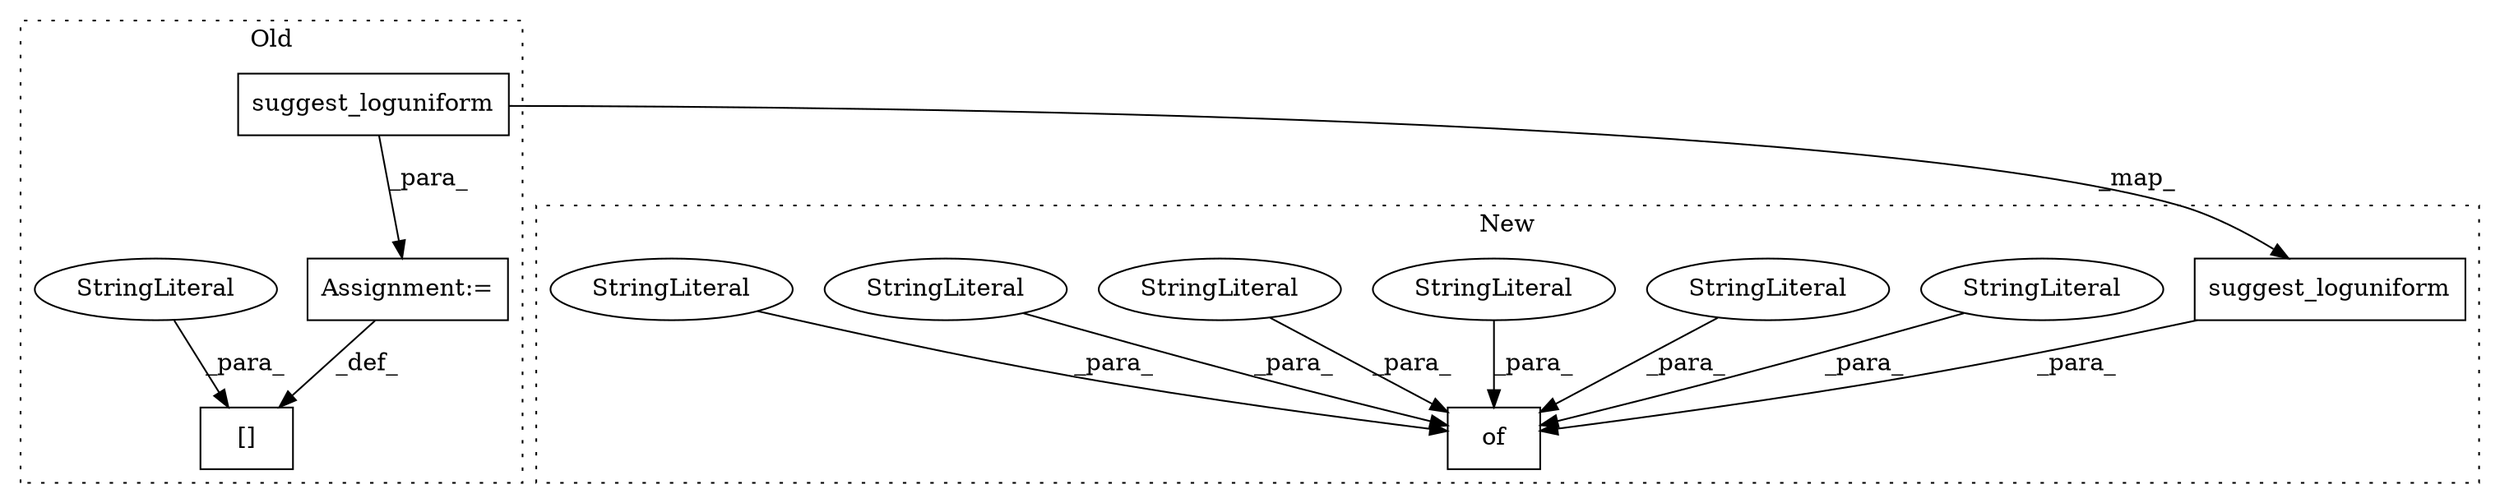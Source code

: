 digraph G {
subgraph cluster0 {
1 [label="suggest_loguniform" a="32" s="1216,1254" l="19,1" shape="box"];
3 [label="[]" a="2" s="1194,1208" l="6,1" shape="box"];
6 [label="StringLiteral" a="45" s="1200" l="8" shape="ellipse"];
12 [label="Assignment:=" a="7" s="1209" l="1" shape="box"];
label = "Old";
style="dotted";
}
subgraph cluster1 {
2 [label="suggest_loguniform" a="32" s="1152,1190" l="19,1" shape="box"];
4 [label="of" a="32" s="1005,1244" l="3,1" shape="box"];
5 [label="StringLiteral" a="45" s="1031" l="17" shape="ellipse"];
7 [label="StringLiteral" a="45" s="1137" l="8" shape="ellipse"];
8 [label="StringLiteral" a="45" s="1192" l="7" shape="ellipse"];
9 [label="StringLiteral" a="45" s="1008" l="8" shape="ellipse"];
10 [label="StringLiteral" a="45" s="1019" l="11" shape="ellipse"];
11 [label="StringLiteral" a="45" s="1049" l="9" shape="ellipse"];
label = "New";
style="dotted";
}
1 -> 2 [label="_map_"];
1 -> 12 [label="_para_"];
2 -> 4 [label="_para_"];
5 -> 4 [label="_para_"];
6 -> 3 [label="_para_"];
7 -> 4 [label="_para_"];
8 -> 4 [label="_para_"];
9 -> 4 [label="_para_"];
10 -> 4 [label="_para_"];
11 -> 4 [label="_para_"];
12 -> 3 [label="_def_"];
}
